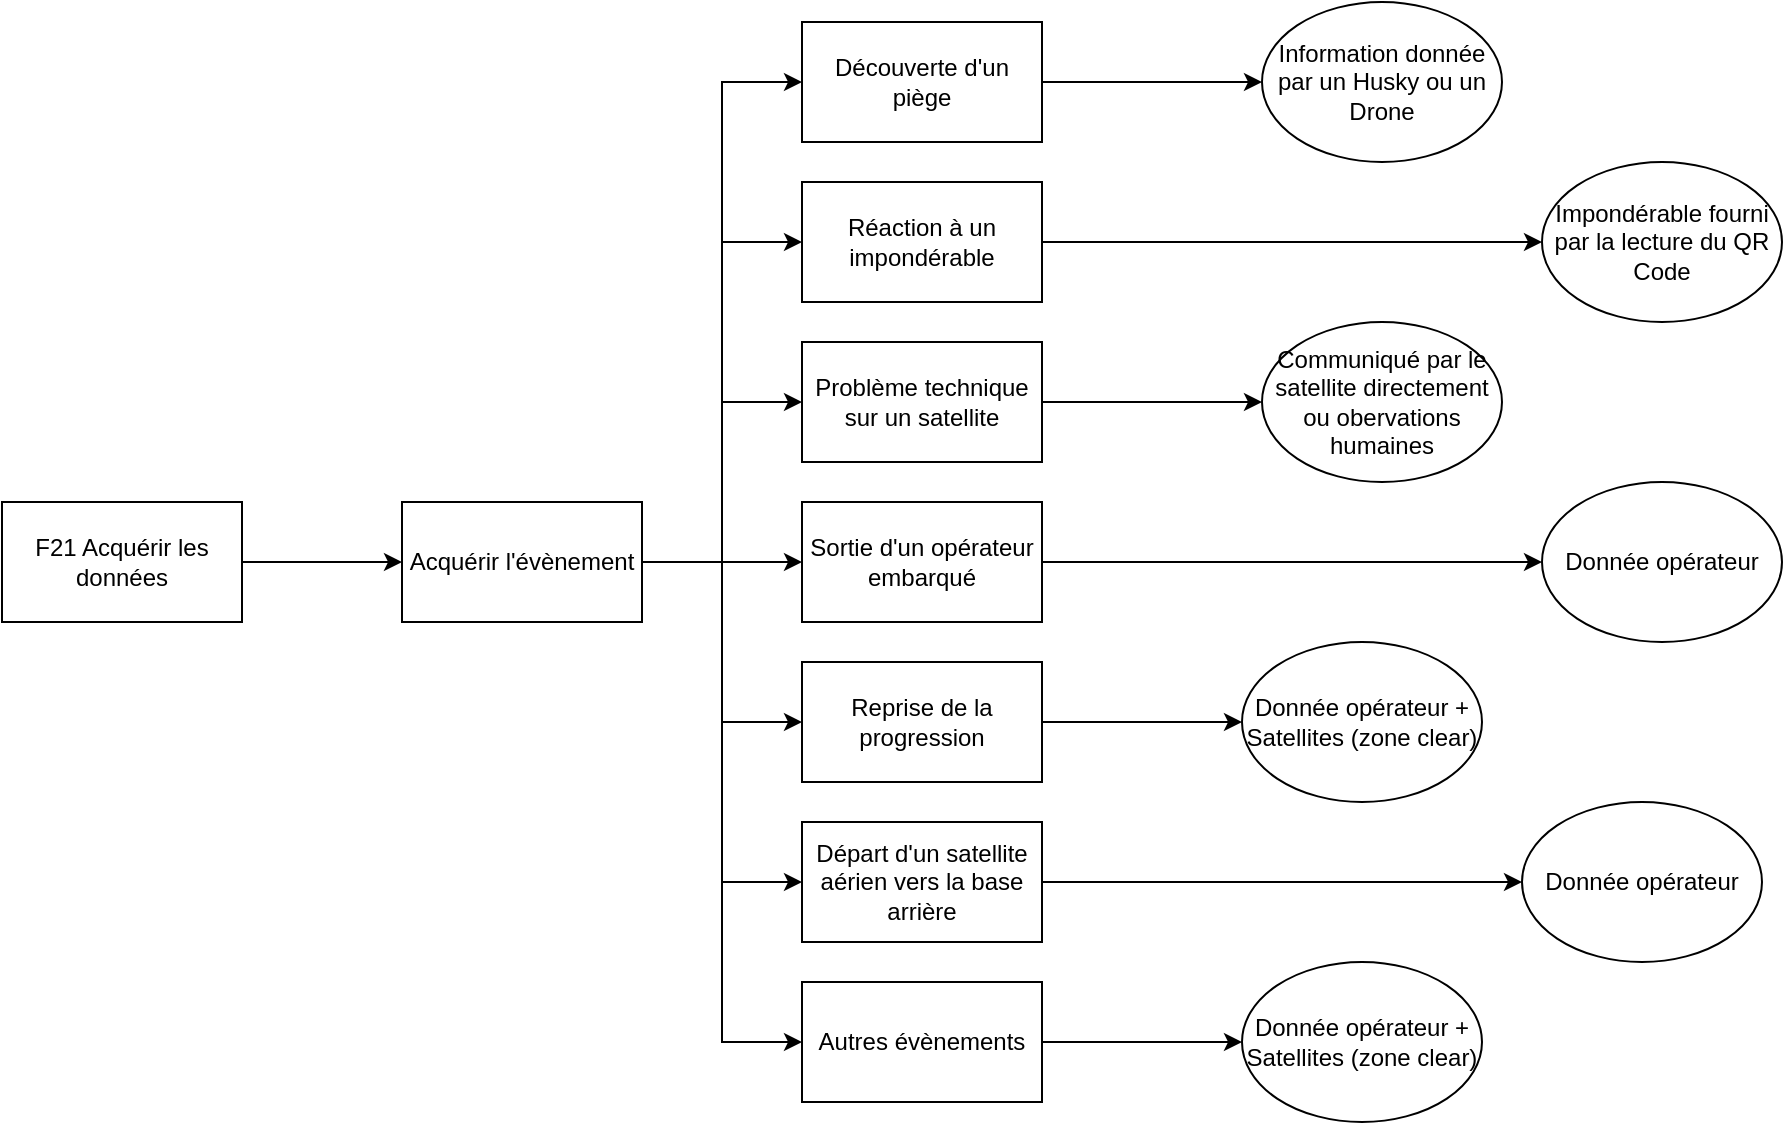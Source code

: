 <mxfile version="16.2.2" type="github">
  <diagram id="_WT3NVbMiAGRYM9_kj40" name="Page-1">
    <mxGraphModel dx="868" dy="1559" grid="1" gridSize="10" guides="1" tooltips="1" connect="1" arrows="1" fold="1" page="1" pageScale="1" pageWidth="827" pageHeight="1169" math="0" shadow="0">
      <root>
        <mxCell id="0" />
        <mxCell id="1" parent="0" />
        <mxCell id="-n7K_DKkgM0FNg-m0orN-13" style="edgeStyle=orthogonalEdgeStyle;rounded=0;orthogonalLoop=1;jettySize=auto;html=1;exitX=1;exitY=0.5;exitDx=0;exitDy=0;entryX=0;entryY=0.5;entryDx=0;entryDy=0;" parent="1" source="-n7K_DKkgM0FNg-m0orN-2" target="-n7K_DKkgM0FNg-m0orN-6" edge="1">
          <mxGeometry relative="1" as="geometry" />
        </mxCell>
        <mxCell id="-n7K_DKkgM0FNg-m0orN-2" value="F21 Acquérir les données" style="rounded=0;whiteSpace=wrap;html=1;" parent="1" vertex="1">
          <mxGeometry x="320" y="-200" width="120" height="60" as="geometry" />
        </mxCell>
        <mxCell id="-n7K_DKkgM0FNg-m0orN-28" style="edgeStyle=orthogonalEdgeStyle;rounded=0;orthogonalLoop=1;jettySize=auto;html=1;exitX=1;exitY=0.5;exitDx=0;exitDy=0;entryX=0;entryY=0.5;entryDx=0;entryDy=0;" parent="1" source="-n7K_DKkgM0FNg-m0orN-6" target="-n7K_DKkgM0FNg-m0orN-19" edge="1">
          <mxGeometry relative="1" as="geometry" />
        </mxCell>
        <mxCell id="-n7K_DKkgM0FNg-m0orN-29" style="edgeStyle=orthogonalEdgeStyle;rounded=0;orthogonalLoop=1;jettySize=auto;html=1;exitX=1;exitY=0.5;exitDx=0;exitDy=0;entryX=0;entryY=0.5;entryDx=0;entryDy=0;" parent="1" source="-n7K_DKkgM0FNg-m0orN-6" target="-n7K_DKkgM0FNg-m0orN-22" edge="1">
          <mxGeometry relative="1" as="geometry" />
        </mxCell>
        <mxCell id="-n7K_DKkgM0FNg-m0orN-30" style="edgeStyle=orthogonalEdgeStyle;rounded=0;orthogonalLoop=1;jettySize=auto;html=1;exitX=1;exitY=0.5;exitDx=0;exitDy=0;entryX=0;entryY=0.5;entryDx=0;entryDy=0;" parent="1" source="-n7K_DKkgM0FNg-m0orN-6" target="-n7K_DKkgM0FNg-m0orN-23" edge="1">
          <mxGeometry relative="1" as="geometry" />
        </mxCell>
        <mxCell id="-n7K_DKkgM0FNg-m0orN-31" style="edgeStyle=orthogonalEdgeStyle;rounded=0;orthogonalLoop=1;jettySize=auto;html=1;exitX=1;exitY=0.5;exitDx=0;exitDy=0;entryX=0;entryY=0.5;entryDx=0;entryDy=0;" parent="1" source="-n7K_DKkgM0FNg-m0orN-6" target="-n7K_DKkgM0FNg-m0orN-24" edge="1">
          <mxGeometry relative="1" as="geometry" />
        </mxCell>
        <mxCell id="-n7K_DKkgM0FNg-m0orN-32" style="edgeStyle=orthogonalEdgeStyle;rounded=0;orthogonalLoop=1;jettySize=auto;html=1;exitX=1;exitY=0.5;exitDx=0;exitDy=0;entryX=0;entryY=0.5;entryDx=0;entryDy=0;" parent="1" source="-n7K_DKkgM0FNg-m0orN-6" target="-n7K_DKkgM0FNg-m0orN-25" edge="1">
          <mxGeometry relative="1" as="geometry" />
        </mxCell>
        <mxCell id="-n7K_DKkgM0FNg-m0orN-34" style="edgeStyle=orthogonalEdgeStyle;rounded=0;orthogonalLoop=1;jettySize=auto;html=1;exitX=1;exitY=0.5;exitDx=0;exitDy=0;entryX=0;entryY=0.5;entryDx=0;entryDy=0;" parent="1" source="-n7K_DKkgM0FNg-m0orN-6" target="-n7K_DKkgM0FNg-m0orN-26" edge="1">
          <mxGeometry relative="1" as="geometry" />
        </mxCell>
        <mxCell id="-n7K_DKkgM0FNg-m0orN-35" style="edgeStyle=orthogonalEdgeStyle;rounded=0;orthogonalLoop=1;jettySize=auto;html=1;exitX=1;exitY=0.5;exitDx=0;exitDy=0;entryX=0;entryY=0.5;entryDx=0;entryDy=0;" parent="1" source="-n7K_DKkgM0FNg-m0orN-6" target="-n7K_DKkgM0FNg-m0orN-27" edge="1">
          <mxGeometry relative="1" as="geometry" />
        </mxCell>
        <mxCell id="-n7K_DKkgM0FNg-m0orN-6" value="Acquérir l&#39;évènement" style="rounded=0;whiteSpace=wrap;html=1;" parent="1" vertex="1">
          <mxGeometry x="520" y="-200" width="120" height="60" as="geometry" />
        </mxCell>
        <mxCell id="-n7K_DKkgM0FNg-m0orN-38" style="edgeStyle=orthogonalEdgeStyle;rounded=0;orthogonalLoop=1;jettySize=auto;html=1;exitX=1;exitY=0.5;exitDx=0;exitDy=0;" parent="1" source="-n7K_DKkgM0FNg-m0orN-19" target="-n7K_DKkgM0FNg-m0orN-36" edge="1">
          <mxGeometry relative="1" as="geometry" />
        </mxCell>
        <mxCell id="-n7K_DKkgM0FNg-m0orN-19" value="Découverte d&#39;un piège" style="rounded=0;whiteSpace=wrap;html=1;" parent="1" vertex="1">
          <mxGeometry x="720" y="-440" width="120" height="60" as="geometry" />
        </mxCell>
        <mxCell id="-n7K_DKkgM0FNg-m0orN-39" style="edgeStyle=orthogonalEdgeStyle;rounded=0;orthogonalLoop=1;jettySize=auto;html=1;exitX=1;exitY=0.5;exitDx=0;exitDy=0;entryX=0;entryY=0.5;entryDx=0;entryDy=0;" parent="1" source="-n7K_DKkgM0FNg-m0orN-22" target="-n7K_DKkgM0FNg-m0orN-37" edge="1">
          <mxGeometry relative="1" as="geometry" />
        </mxCell>
        <mxCell id="-n7K_DKkgM0FNg-m0orN-22" value="Réaction à un impondérable" style="rounded=0;whiteSpace=wrap;html=1;" parent="1" vertex="1">
          <mxGeometry x="720" y="-360" width="120" height="60" as="geometry" />
        </mxCell>
        <mxCell id="-n7K_DKkgM0FNg-m0orN-41" style="edgeStyle=orthogonalEdgeStyle;rounded=0;orthogonalLoop=1;jettySize=auto;html=1;exitX=1;exitY=0.5;exitDx=0;exitDy=0;entryX=0;entryY=0.5;entryDx=0;entryDy=0;" parent="1" source="-n7K_DKkgM0FNg-m0orN-23" target="-n7K_DKkgM0FNg-m0orN-40" edge="1">
          <mxGeometry relative="1" as="geometry" />
        </mxCell>
        <mxCell id="-n7K_DKkgM0FNg-m0orN-23" value="Problème technique sur un satellite" style="rounded=0;whiteSpace=wrap;html=1;" parent="1" vertex="1">
          <mxGeometry x="720" y="-280" width="120" height="60" as="geometry" />
        </mxCell>
        <mxCell id="-n7K_DKkgM0FNg-m0orN-43" style="edgeStyle=orthogonalEdgeStyle;rounded=0;orthogonalLoop=1;jettySize=auto;html=1;exitX=1;exitY=0.5;exitDx=0;exitDy=0;entryX=0;entryY=0.5;entryDx=0;entryDy=0;" parent="1" source="-n7K_DKkgM0FNg-m0orN-24" target="-n7K_DKkgM0FNg-m0orN-42" edge="1">
          <mxGeometry relative="1" as="geometry" />
        </mxCell>
        <mxCell id="-n7K_DKkgM0FNg-m0orN-24" value="Sortie d&#39;un opérateur embarqué" style="rounded=0;whiteSpace=wrap;html=1;" parent="1" vertex="1">
          <mxGeometry x="720" y="-200" width="120" height="60" as="geometry" />
        </mxCell>
        <mxCell id="-n7K_DKkgM0FNg-m0orN-45" style="edgeStyle=orthogonalEdgeStyle;rounded=0;orthogonalLoop=1;jettySize=auto;html=1;exitX=1;exitY=0.5;exitDx=0;exitDy=0;entryX=0;entryY=0.5;entryDx=0;entryDy=0;" parent="1" source="-n7K_DKkgM0FNg-m0orN-25" target="-n7K_DKkgM0FNg-m0orN-44" edge="1">
          <mxGeometry relative="1" as="geometry" />
        </mxCell>
        <mxCell id="-n7K_DKkgM0FNg-m0orN-25" value="Reprise de la progression" style="rounded=0;whiteSpace=wrap;html=1;" parent="1" vertex="1">
          <mxGeometry x="720" y="-120" width="120" height="60" as="geometry" />
        </mxCell>
        <mxCell id="-n7K_DKkgM0FNg-m0orN-47" style="edgeStyle=orthogonalEdgeStyle;rounded=0;orthogonalLoop=1;jettySize=auto;html=1;exitX=1;exitY=0.5;exitDx=0;exitDy=0;" parent="1" source="-n7K_DKkgM0FNg-m0orN-26" target="-n7K_DKkgM0FNg-m0orN-46" edge="1">
          <mxGeometry relative="1" as="geometry" />
        </mxCell>
        <mxCell id="-n7K_DKkgM0FNg-m0orN-26" value="Départ d&#39;un satellite aérien vers la base arrière" style="rounded=0;whiteSpace=wrap;html=1;" parent="1" vertex="1">
          <mxGeometry x="720" y="-40" width="120" height="60" as="geometry" />
        </mxCell>
        <mxCell id="-n7K_DKkgM0FNg-m0orN-49" style="edgeStyle=orthogonalEdgeStyle;rounded=0;orthogonalLoop=1;jettySize=auto;html=1;exitX=1;exitY=0.5;exitDx=0;exitDy=0;entryX=0;entryY=0.5;entryDx=0;entryDy=0;" parent="1" source="-n7K_DKkgM0FNg-m0orN-27" target="-n7K_DKkgM0FNg-m0orN-48" edge="1">
          <mxGeometry relative="1" as="geometry" />
        </mxCell>
        <mxCell id="-n7K_DKkgM0FNg-m0orN-27" value="Autres évènements" style="rounded=0;whiteSpace=wrap;html=1;" parent="1" vertex="1">
          <mxGeometry x="720" y="40" width="120" height="60" as="geometry" />
        </mxCell>
        <mxCell id="-n7K_DKkgM0FNg-m0orN-36" value="Information donnée par un Husky ou un Drone" style="ellipse;whiteSpace=wrap;html=1;" parent="1" vertex="1">
          <mxGeometry x="950" y="-450" width="120" height="80" as="geometry" />
        </mxCell>
        <mxCell id="-n7K_DKkgM0FNg-m0orN-37" value="Impondérable fourni par la lecture du QR Code" style="ellipse;whiteSpace=wrap;html=1;" parent="1" vertex="1">
          <mxGeometry x="1090" y="-370" width="120" height="80" as="geometry" />
        </mxCell>
        <mxCell id="-n7K_DKkgM0FNg-m0orN-40" value="Communiqué par le satellite directement ou obervations humaines" style="ellipse;whiteSpace=wrap;html=1;" parent="1" vertex="1">
          <mxGeometry x="950" y="-290" width="120" height="80" as="geometry" />
        </mxCell>
        <mxCell id="-n7K_DKkgM0FNg-m0orN-42" value="Donnée opérateur" style="ellipse;whiteSpace=wrap;html=1;" parent="1" vertex="1">
          <mxGeometry x="1090" y="-210" width="120" height="80" as="geometry" />
        </mxCell>
        <mxCell id="-n7K_DKkgM0FNg-m0orN-44" value="Donnée opérateur + Satellites (zone clear)" style="ellipse;whiteSpace=wrap;html=1;" parent="1" vertex="1">
          <mxGeometry x="940" y="-130" width="120" height="80" as="geometry" />
        </mxCell>
        <mxCell id="-n7K_DKkgM0FNg-m0orN-46" value="Donnée opérateur" style="ellipse;whiteSpace=wrap;html=1;" parent="1" vertex="1">
          <mxGeometry x="1080" y="-50" width="120" height="80" as="geometry" />
        </mxCell>
        <mxCell id="-n7K_DKkgM0FNg-m0orN-48" value="Donnée opérateur + Satellites (zone clear)" style="ellipse;whiteSpace=wrap;html=1;" parent="1" vertex="1">
          <mxGeometry x="940" y="30" width="120" height="80" as="geometry" />
        </mxCell>
      </root>
    </mxGraphModel>
  </diagram>
</mxfile>
